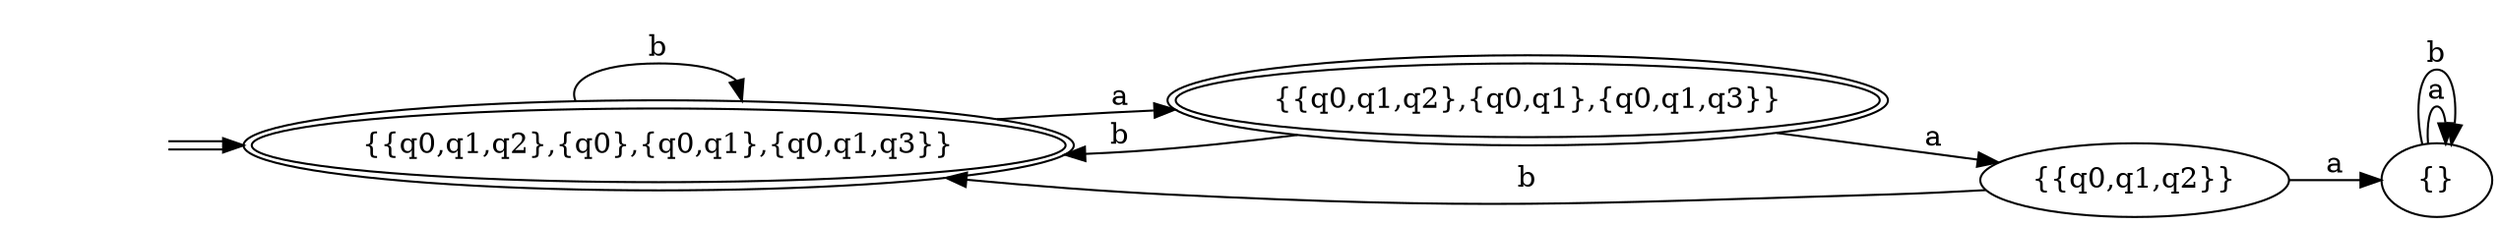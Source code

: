 digraph Automaton { 
  rankdir = LR
  0 [label="{{q0,q1,q2},{q0},{q0,q1},{q0,q1,q3}}",peripheries=2];  1 [label="{{q0,q1,q2},{q0,q1},{q0,q1,q3}}",peripheries=2];  2 [label="{{q0,q1,q2}}"];  3 [label="{}"];  start0 [style=invis]
  start0 -> 0[color="black:white:black"]
  0 -> 1 [label = "a" ]
  0 -> 0 [label = "b" ]
  1 -> 2 [label = "a" ]
  1 -> 0 [label = "b" ]
  2 -> 3 [label = "a" ]
  2 -> 0 [label = "b" ]
  3 -> 3 [label = "a" ]
  3 -> 3 [label = "b" ]
}

